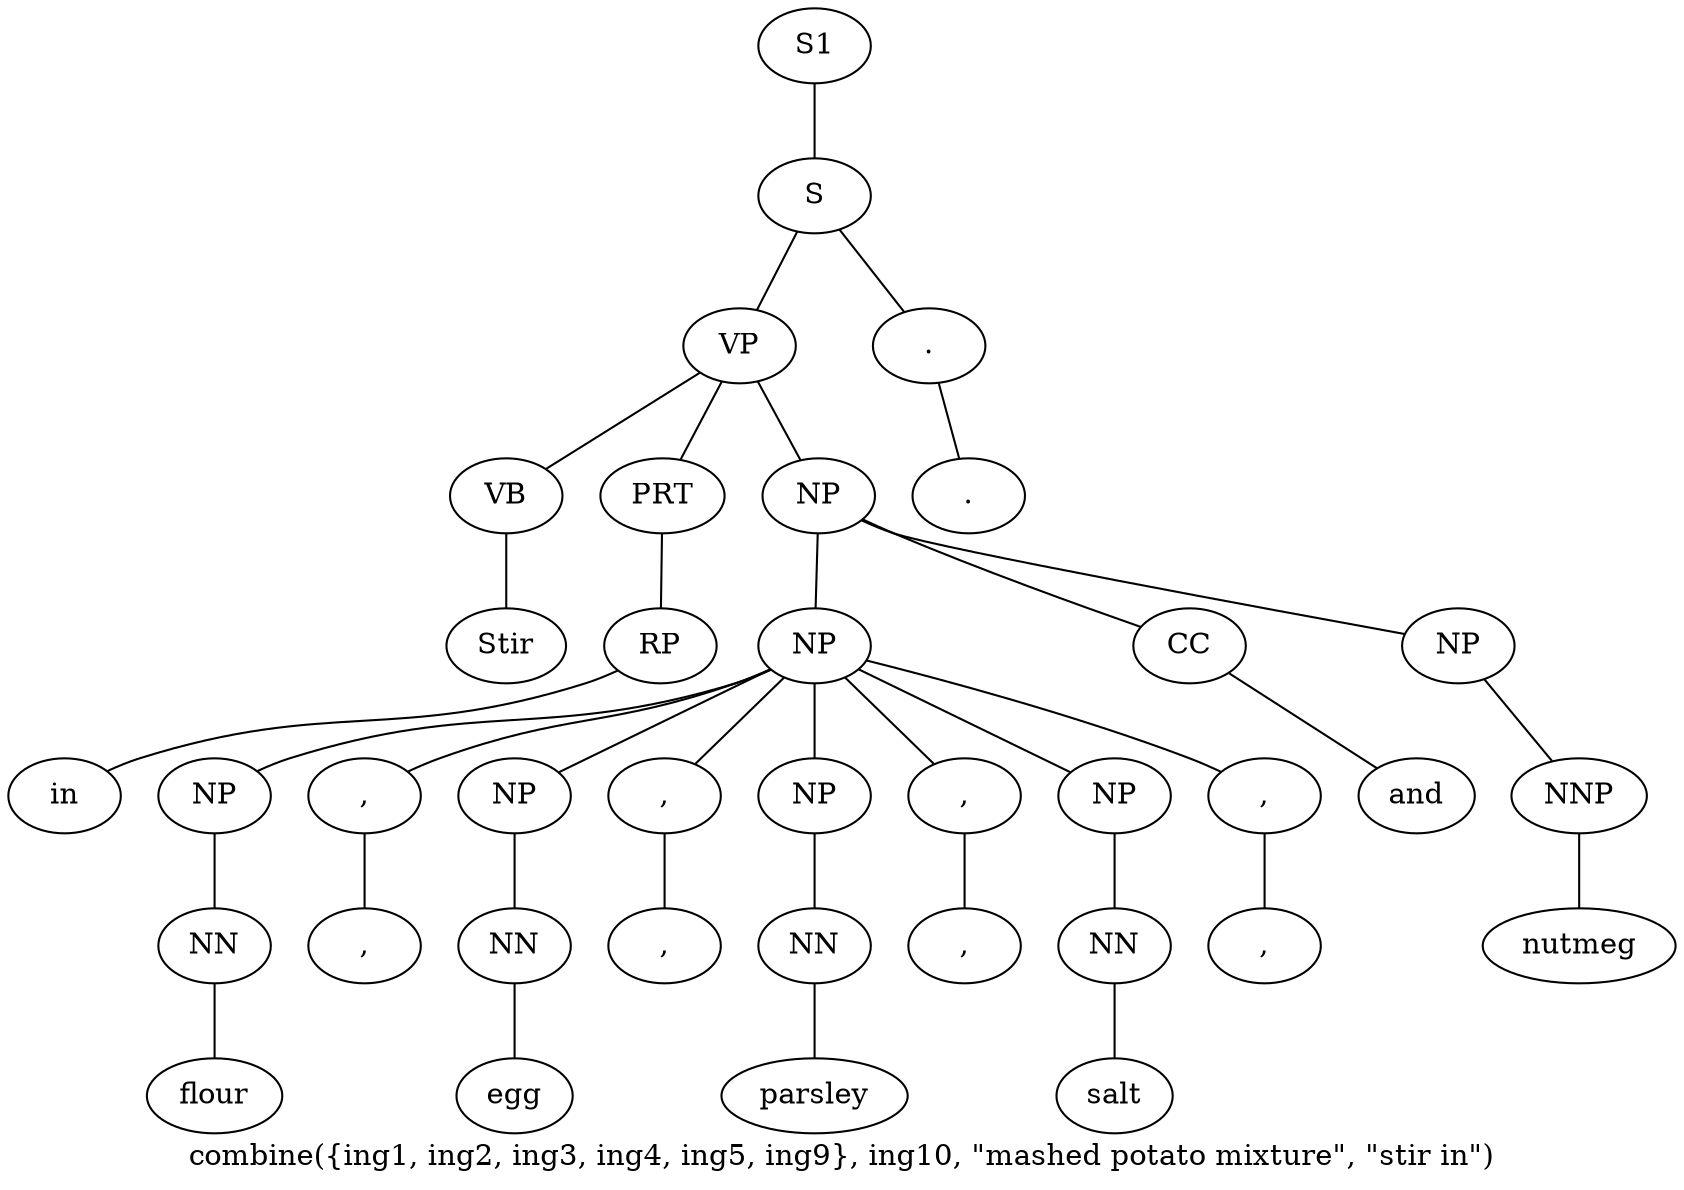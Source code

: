 graph SyntaxGraph {
	label = "combine({ing1, ing2, ing3, ing4, ing5, ing9}, ing10, \"mashed potato mixture\", \"stir in\")";
	Node0 [label="S1"];
	Node1 [label="S"];
	Node2 [label="VP"];
	Node3 [label="VB"];
	Node4 [label="Stir"];
	Node5 [label="PRT"];
	Node6 [label="RP"];
	Node7 [label="in"];
	Node8 [label="NP"];
	Node9 [label="NP"];
	Node10 [label="NP"];
	Node11 [label="NN"];
	Node12 [label="flour"];
	Node13 [label=","];
	Node14 [label=","];
	Node15 [label="NP"];
	Node16 [label="NN"];
	Node17 [label="egg"];
	Node18 [label=","];
	Node19 [label=","];
	Node20 [label="NP"];
	Node21 [label="NN"];
	Node22 [label="parsley"];
	Node23 [label=","];
	Node24 [label=","];
	Node25 [label="NP"];
	Node26 [label="NN"];
	Node27 [label="salt"];
	Node28 [label=","];
	Node29 [label=","];
	Node30 [label="CC"];
	Node31 [label="and"];
	Node32 [label="NP"];
	Node33 [label="NNP"];
	Node34 [label="nutmeg"];
	Node35 [label="."];
	Node36 [label="."];

	Node0 -- Node1;
	Node1 -- Node2;
	Node1 -- Node35;
	Node2 -- Node3;
	Node2 -- Node5;
	Node2 -- Node8;
	Node3 -- Node4;
	Node5 -- Node6;
	Node6 -- Node7;
	Node8 -- Node9;
	Node8 -- Node30;
	Node8 -- Node32;
	Node9 -- Node10;
	Node9 -- Node13;
	Node9 -- Node15;
	Node9 -- Node18;
	Node9 -- Node20;
	Node9 -- Node23;
	Node9 -- Node25;
	Node9 -- Node28;
	Node10 -- Node11;
	Node11 -- Node12;
	Node13 -- Node14;
	Node15 -- Node16;
	Node16 -- Node17;
	Node18 -- Node19;
	Node20 -- Node21;
	Node21 -- Node22;
	Node23 -- Node24;
	Node25 -- Node26;
	Node26 -- Node27;
	Node28 -- Node29;
	Node30 -- Node31;
	Node32 -- Node33;
	Node33 -- Node34;
	Node35 -- Node36;
}